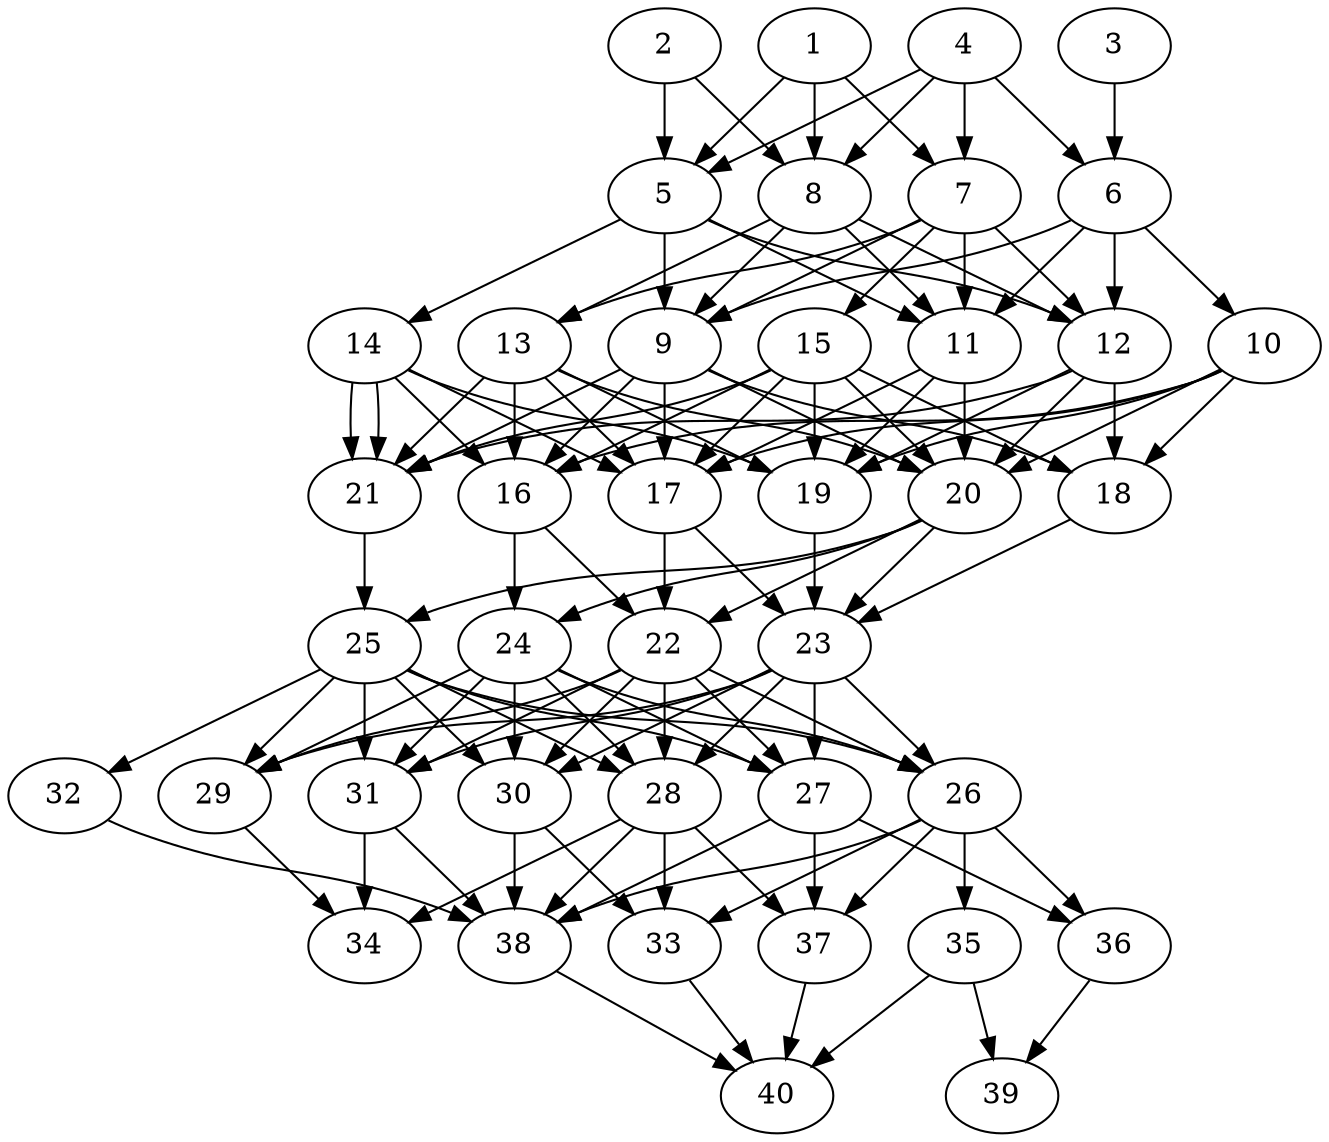 // DAG automatically generated by daggen at Thu Oct  3 14:06:48 2019
// ./daggen --dot -n 40 --ccr 0.3 --fat 0.5 --regular 0.7 --density 0.9 --mindata 5242880 --maxdata 52428800 
digraph G {
  1 [size="43956907", alpha="0.07", expect_size="13187072"] 
  1 -> 5 [size ="13187072"]
  1 -> 7 [size ="13187072"]
  1 -> 8 [size ="13187072"]
  2 [size="134550187", alpha="0.09", expect_size="40365056"] 
  2 -> 5 [size ="40365056"]
  2 -> 8 [size ="40365056"]
  3 [size="129467733", alpha="0.06", expect_size="38840320"] 
  3 -> 6 [size ="38840320"]
  4 [size="63730347", alpha="0.05", expect_size="19119104"] 
  4 -> 5 [size ="19119104"]
  4 -> 6 [size ="19119104"]
  4 -> 7 [size ="19119104"]
  4 -> 8 [size ="19119104"]
  5 [size="151190187", alpha="0.04", expect_size="45357056"] 
  5 -> 9 [size ="45357056"]
  5 -> 11 [size ="45357056"]
  5 -> 12 [size ="45357056"]
  5 -> 14 [size ="45357056"]
  6 [size="145742507", alpha="0.01", expect_size="43722752"] 
  6 -> 9 [size ="43722752"]
  6 -> 10 [size ="43722752"]
  6 -> 11 [size ="43722752"]
  6 -> 12 [size ="43722752"]
  7 [size="30754133", alpha="0.18", expect_size="9226240"] 
  7 -> 9 [size ="9226240"]
  7 -> 11 [size ="9226240"]
  7 -> 12 [size ="9226240"]
  7 -> 13 [size ="9226240"]
  7 -> 15 [size ="9226240"]
  8 [size="171605333", alpha="0.01", expect_size="51481600"] 
  8 -> 9 [size ="51481600"]
  8 -> 11 [size ="51481600"]
  8 -> 12 [size ="51481600"]
  8 -> 13 [size ="51481600"]
  9 [size="18213547", alpha="0.14", expect_size="5464064"] 
  9 -> 16 [size ="5464064"]
  9 -> 17 [size ="5464064"]
  9 -> 18 [size ="5464064"]
  9 -> 20 [size ="5464064"]
  9 -> 21 [size ="5464064"]
  10 [size="34563413", alpha="0.06", expect_size="10369024"] 
  10 -> 16 [size ="10369024"]
  10 -> 17 [size ="10369024"]
  10 -> 18 [size ="10369024"]
  10 -> 19 [size ="10369024"]
  10 -> 20 [size ="10369024"]
  11 [size="71557120", alpha="0.00", expect_size="21467136"] 
  11 -> 17 [size ="21467136"]
  11 -> 19 [size ="21467136"]
  11 -> 20 [size ="21467136"]
  12 [size="125399040", alpha="0.01", expect_size="37619712"] 
  12 -> 18 [size ="37619712"]
  12 -> 19 [size ="37619712"]
  12 -> 20 [size ="37619712"]
  12 -> 21 [size ="37619712"]
  13 [size="40854187", alpha="0.10", expect_size="12256256"] 
  13 -> 16 [size ="12256256"]
  13 -> 17 [size ="12256256"]
  13 -> 19 [size ="12256256"]
  13 -> 20 [size ="12256256"]
  13 -> 21 [size ="12256256"]
  14 [size="84882773", alpha="0.15", expect_size="25464832"] 
  14 -> 16 [size ="25464832"]
  14 -> 17 [size ="25464832"]
  14 -> 19 [size ="25464832"]
  14 -> 21 [size ="25464832"]
  14 -> 21 [size ="25464832"]
  15 [size="127948800", alpha="0.09", expect_size="38384640"] 
  15 -> 16 [size ="38384640"]
  15 -> 17 [size ="38384640"]
  15 -> 18 [size ="38384640"]
  15 -> 19 [size ="38384640"]
  15 -> 20 [size ="38384640"]
  15 -> 21 [size ="38384640"]
  16 [size="158822400", alpha="0.10", expect_size="47646720"] 
  16 -> 22 [size ="47646720"]
  16 -> 24 [size ="47646720"]
  17 [size="169857707", alpha="0.10", expect_size="50957312"] 
  17 -> 22 [size ="50957312"]
  17 -> 23 [size ="50957312"]
  18 [size="156791467", alpha="0.11", expect_size="47037440"] 
  18 -> 23 [size ="47037440"]
  19 [size="162546347", alpha="0.11", expect_size="48763904"] 
  19 -> 23 [size ="48763904"]
  20 [size="111486293", alpha="0.11", expect_size="33445888"] 
  20 -> 22 [size ="33445888"]
  20 -> 23 [size ="33445888"]
  20 -> 24 [size ="33445888"]
  20 -> 25 [size ="33445888"]
  21 [size="159873707", alpha="0.13", expect_size="47962112"] 
  21 -> 25 [size ="47962112"]
  22 [size="163659093", alpha="0.11", expect_size="49097728"] 
  22 -> 26 [size ="49097728"]
  22 -> 27 [size ="49097728"]
  22 -> 28 [size ="49097728"]
  22 -> 29 [size ="49097728"]
  22 -> 30 [size ="49097728"]
  22 -> 31 [size ="49097728"]
  23 [size="170536960", alpha="0.03", expect_size="51161088"] 
  23 -> 26 [size ="51161088"]
  23 -> 27 [size ="51161088"]
  23 -> 28 [size ="51161088"]
  23 -> 29 [size ="51161088"]
  23 -> 30 [size ="51161088"]
  23 -> 31 [size ="51161088"]
  24 [size="90832213", alpha="0.01", expect_size="27249664"] 
  24 -> 26 [size ="27249664"]
  24 -> 27 [size ="27249664"]
  24 -> 28 [size ="27249664"]
  24 -> 29 [size ="27249664"]
  24 -> 30 [size ="27249664"]
  24 -> 31 [size ="27249664"]
  25 [size="51766613", alpha="0.16", expect_size="15529984"] 
  25 -> 26 [size ="15529984"]
  25 -> 27 [size ="15529984"]
  25 -> 28 [size ="15529984"]
  25 -> 29 [size ="15529984"]
  25 -> 30 [size ="15529984"]
  25 -> 31 [size ="15529984"]
  25 -> 32 [size ="15529984"]
  26 [size="120514560", alpha="0.07", expect_size="36154368"] 
  26 -> 33 [size ="36154368"]
  26 -> 35 [size ="36154368"]
  26 -> 36 [size ="36154368"]
  26 -> 37 [size ="36154368"]
  26 -> 38 [size ="36154368"]
  27 [size="39434240", alpha="0.20", expect_size="11830272"] 
  27 -> 36 [size ="11830272"]
  27 -> 37 [size ="11830272"]
  27 -> 38 [size ="11830272"]
  28 [size="121797973", alpha="0.12", expect_size="36539392"] 
  28 -> 33 [size ="36539392"]
  28 -> 34 [size ="36539392"]
  28 -> 37 [size ="36539392"]
  28 -> 38 [size ="36539392"]
  29 [size="54541653", alpha="0.05", expect_size="16362496"] 
  29 -> 34 [size ="16362496"]
  30 [size="141267627", alpha="0.20", expect_size="42380288"] 
  30 -> 33 [size ="42380288"]
  30 -> 38 [size ="42380288"]
  31 [size="66621440", alpha="0.01", expect_size="19986432"] 
  31 -> 34 [size ="19986432"]
  31 -> 38 [size ="19986432"]
  32 [size="171659947", alpha="0.16", expect_size="51497984"] 
  32 -> 38 [size ="51497984"]
  33 [size="101594453", alpha="0.15", expect_size="30478336"] 
  33 -> 40 [size ="30478336"]
  34 [size="125709653", alpha="0.02", expect_size="37712896"] 
  35 [size="132973227", alpha="0.03", expect_size="39891968"] 
  35 -> 39 [size ="39891968"]
  35 -> 40 [size ="39891968"]
  36 [size="99816107", alpha="0.01", expect_size="29944832"] 
  36 -> 39 [size ="29944832"]
  37 [size="154504533", alpha="0.20", expect_size="46351360"] 
  37 -> 40 [size ="46351360"]
  38 [size="153033387", alpha="0.16", expect_size="45910016"] 
  38 -> 40 [size ="45910016"]
  39 [size="92248747", alpha="0.10", expect_size="27674624"] 
  40 [size="130174293", alpha="0.17", expect_size="39052288"] 
}

